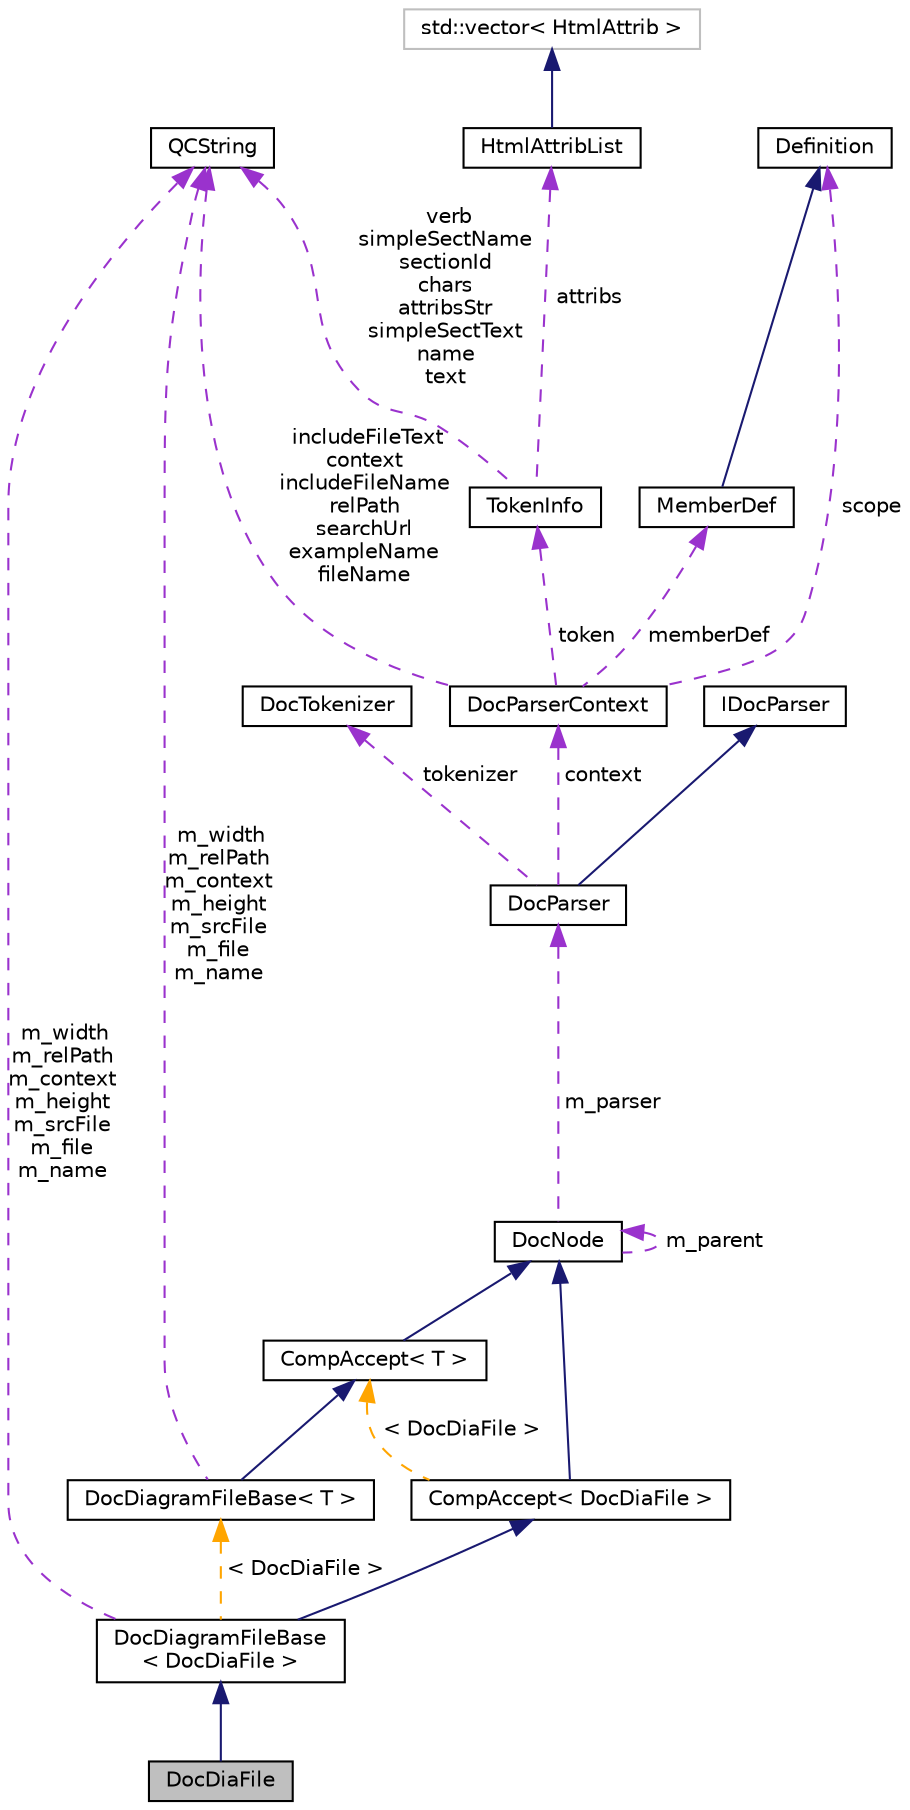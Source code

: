 digraph "DocDiaFile"
{
 // INTERACTIVE_SVG=YES
 // LATEX_PDF_SIZE
  edge [fontname="Helvetica",fontsize="10",labelfontname="Helvetica",labelfontsize="10"];
  node [fontname="Helvetica",fontsize="10",shape=record];
  Node1 [label="DocDiaFile",height=0.2,width=0.4,color="black", fillcolor="grey75", style="filled", fontcolor="black",tooltip="Node representing a dia file"];
  Node2 -> Node1 [dir="back",color="midnightblue",fontsize="10",style="solid",fontname="Helvetica"];
  Node2 [label="DocDiagramFileBase\l\< DocDiaFile \>",height=0.2,width=0.4,color="black", fillcolor="white", style="filled",URL="$d3/d7c/class_doc_diagram_file_base.html",tooltip=" "];
  Node3 -> Node2 [dir="back",color="midnightblue",fontsize="10",style="solid",fontname="Helvetica"];
  Node3 [label="CompAccept\< DocDiaFile \>",height=0.2,width=0.4,color="black", fillcolor="white", style="filled",URL="$d7/da3/class_comp_accept.html",tooltip=" "];
  Node4 -> Node3 [dir="back",color="midnightblue",fontsize="10",style="solid",fontname="Helvetica"];
  Node4 [label="DocNode",height=0.2,width=0.4,color="black", fillcolor="white", style="filled",URL="$d9/d0e/class_doc_node.html",tooltip="Abstract node interface with type information."];
  Node4 -> Node4 [dir="back",color="darkorchid3",fontsize="10",style="dashed",label=" m_parent" ,fontname="Helvetica"];
  Node5 -> Node4 [dir="back",color="darkorchid3",fontsize="10",style="dashed",label=" m_parser" ,fontname="Helvetica"];
  Node5 [label="DocParser",height=0.2,width=0.4,color="black", fillcolor="white", style="filled",URL="$da/d02/class_doc_parser.html",tooltip=" "];
  Node6 -> Node5 [dir="back",color="midnightblue",fontsize="10",style="solid",fontname="Helvetica"];
  Node6 [label="IDocParser",height=0.2,width=0.4,color="black", fillcolor="white", style="filled",URL="$de/dad/class_i_doc_parser.html",tooltip=" "];
  Node7 -> Node5 [dir="back",color="darkorchid3",fontsize="10",style="dashed",label=" tokenizer" ,fontname="Helvetica"];
  Node7 [label="DocTokenizer",height=0.2,width=0.4,color="black", fillcolor="white", style="filled",URL="$d1/d7f/class_doc_tokenizer.html",tooltip=" "];
  Node8 -> Node5 [dir="back",color="darkorchid3",fontsize="10",style="dashed",label=" context" ,fontname="Helvetica"];
  Node8 [label="DocParserContext",height=0.2,width=0.4,color="black", fillcolor="white", style="filled",URL="$d8/d7d/struct_doc_parser_context.html",tooltip="Parser's context to store all global variables."];
  Node9 -> Node8 [dir="back",color="darkorchid3",fontsize="10",style="dashed",label=" token" ,fontname="Helvetica"];
  Node9 [label="TokenInfo",height=0.2,width=0.4,color="black", fillcolor="white", style="filled",URL="$d6/df4/struct_token_info.html",tooltip="Data associated with a token used by the comment block parser."];
  Node10 -> Node9 [dir="back",color="darkorchid3",fontsize="10",style="dashed",label=" verb\nsimpleSectName\nsectionId\nchars\nattribsStr\nsimpleSectText\nname\ntext" ,fontname="Helvetica"];
  Node10 [label="QCString",height=0.2,width=0.4,color="black", fillcolor="white", style="filled",URL="$d9/d45/class_q_c_string.html",tooltip="This is an alternative implementation of QCString."];
  Node11 -> Node9 [dir="back",color="darkorchid3",fontsize="10",style="dashed",label=" attribs" ,fontname="Helvetica"];
  Node11 [label="HtmlAttribList",height=0.2,width=0.4,color="black", fillcolor="white", style="filled",URL="$db/d4d/class_html_attrib_list.html",tooltip="Class representing a list of HTML attributes."];
  Node12 -> Node11 [dir="back",color="midnightblue",fontsize="10",style="solid",fontname="Helvetica"];
  Node12 [label="std::vector\< HtmlAttrib \>",height=0.2,width=0.4,color="grey75", fillcolor="white", style="filled",tooltip=" "];
  Node10 -> Node8 [dir="back",color="darkorchid3",fontsize="10",style="dashed",label=" includeFileText\ncontext\nincludeFileName\nrelPath\nsearchUrl\nexampleName\nfileName" ,fontname="Helvetica"];
  Node13 -> Node8 [dir="back",color="darkorchid3",fontsize="10",style="dashed",label=" scope" ,fontname="Helvetica"];
  Node13 [label="Definition",height=0.2,width=0.4,color="black", fillcolor="white", style="filled",URL="$d5/dcc/class_definition.html",tooltip="The common base class of all entity definitions found in the sources."];
  Node14 -> Node8 [dir="back",color="darkorchid3",fontsize="10",style="dashed",label=" memberDef" ,fontname="Helvetica"];
  Node14 [label="MemberDef",height=0.2,width=0.4,color="black", fillcolor="white", style="filled",URL="$da/d09/class_member_def.html",tooltip="A model of a class/file/namespace member symbol."];
  Node13 -> Node14 [dir="back",color="midnightblue",fontsize="10",style="solid",fontname="Helvetica"];
  Node15 -> Node3 [dir="back",color="orange",fontsize="10",style="dashed",label=" \< DocDiaFile \>" ,fontname="Helvetica"];
  Node15 [label="CompAccept\< T \>",height=0.2,width=0.4,color="black", fillcolor="white", style="filled",URL="$d7/da3/class_comp_accept.html",tooltip="Default accept implementation for compound nodes in the abstract syntax tree."];
  Node4 -> Node15 [dir="back",color="midnightblue",fontsize="10",style="solid",fontname="Helvetica"];
  Node10 -> Node2 [dir="back",color="darkorchid3",fontsize="10",style="dashed",label=" m_width\nm_relPath\nm_context\nm_height\nm_srcFile\nm_file\nm_name" ,fontname="Helvetica"];
  Node16 -> Node2 [dir="back",color="orange",fontsize="10",style="dashed",label=" \< DocDiaFile \>" ,fontname="Helvetica"];
  Node16 [label="DocDiagramFileBase\< T \>",height=0.2,width=0.4,color="black", fillcolor="white", style="filled",URL="$d3/d7c/class_doc_diagram_file_base.html",tooltip=" "];
  Node15 -> Node16 [dir="back",color="midnightblue",fontsize="10",style="solid",fontname="Helvetica"];
  Node10 -> Node16 [dir="back",color="darkorchid3",fontsize="10",style="dashed",label=" m_width\nm_relPath\nm_context\nm_height\nm_srcFile\nm_file\nm_name" ,fontname="Helvetica"];
}
